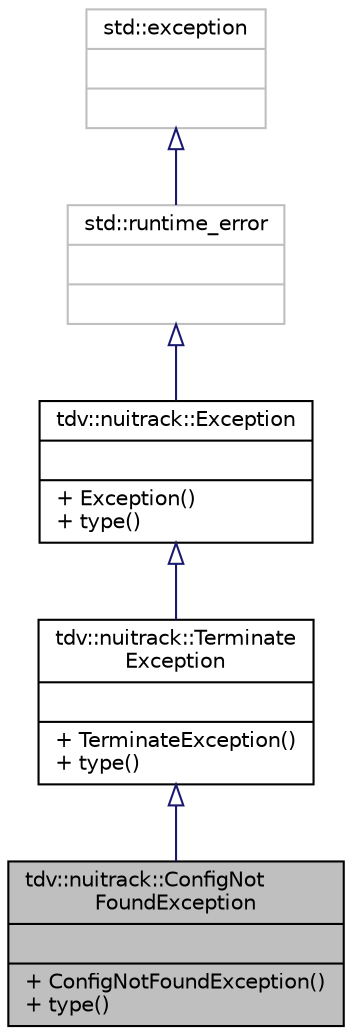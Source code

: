 digraph "tdv::nuitrack::ConfigNotFoundException"
{
  edge [fontname="Helvetica",fontsize="10",labelfontname="Helvetica",labelfontsize="10"];
  node [fontname="Helvetica",fontsize="10",shape=record];
  Node1 [label="{tdv::nuitrack::ConfigNot\lFoundException\n||+ ConfigNotFoundException()\l+ type()\l}",height=0.2,width=0.4,color="black", fillcolor="grey75", style="filled" fontcolor="black"];
  Node2 -> Node1 [dir="back",color="midnightblue",fontsize="10",style="solid",arrowtail="onormal",fontname="Helvetica"];
  Node2 [label="{tdv::nuitrack::Terminate\lException\n||+ TerminateException()\l+ type()\l}",height=0.2,width=0.4,color="black", fillcolor="white", style="filled",URL="$classtdv_1_1nuitrack_1_1TerminateException.html"];
  Node3 -> Node2 [dir="back",color="midnightblue",fontsize="10",style="solid",arrowtail="onormal",fontname="Helvetica"];
  Node3 [label="{tdv::nuitrack::Exception\n||+ Exception()\l+ type()\l}",height=0.2,width=0.4,color="black", fillcolor="white", style="filled",URL="$classtdv_1_1nuitrack_1_1Exception.html",tooltip="Common Nuitrack exception class. "];
  Node4 -> Node3 [dir="back",color="midnightblue",fontsize="10",style="solid",arrowtail="onormal",fontname="Helvetica"];
  Node4 [label="{std::runtime_error\n||}",height=0.2,width=0.4,color="grey75", fillcolor="white", style="filled",tooltip="STL class. "];
  Node5 -> Node4 [dir="back",color="midnightblue",fontsize="10",style="solid",arrowtail="onormal",fontname="Helvetica"];
  Node5 [label="{std::exception\n||}",height=0.2,width=0.4,color="grey75", fillcolor="white", style="filled",tooltip="STL class. "];
}
